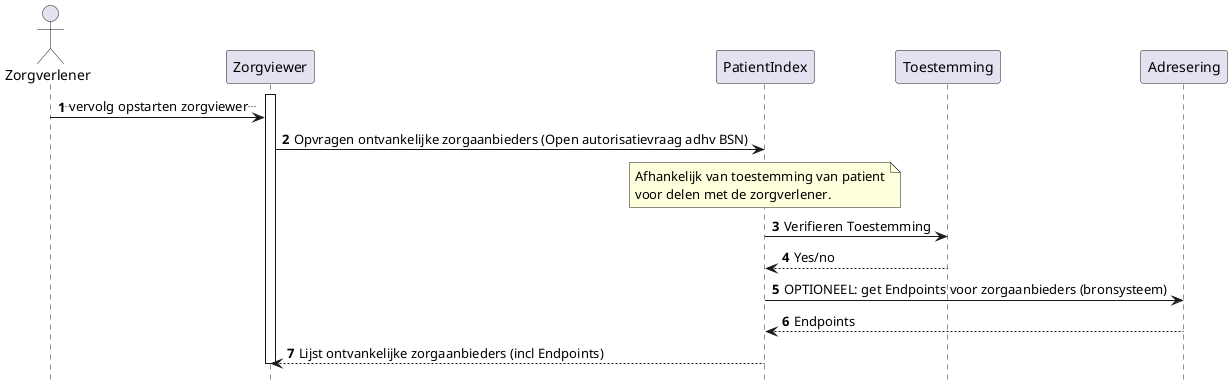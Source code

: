 @startuml
hide footbox
autonumber

actor Zorgverlener
participant Zorgviewer
participant PatientIndex
participant Toestemming
participant Adresering

activate Zorgviewer
Zorgverlener->Zorgviewer: ..vervolg opstarten zorgviewer..
Zorgviewer->PatientIndex: Opvragen ontvankelijke zorgaanbieders (Open autorisatievraag adhv BSN)
note over PatientIndex: Afhankelijk van toestemming van patient\nvoor delen met de zorgverlener.
PatientIndex->Toestemming: Verifieren Toestemming
Toestemming-->PatientIndex: Yes/no
PatientIndex->Adresering: OPTIONEEL: get Endpoints voor zorgaanbieders (bronsysteem)
Adresering-->PatientIndex: Endpoints
PatientIndex-->Zorgviewer: Lijst ontvankelijke zorgaanbieders (incl Endpoints)
deactivate Zorgviewer

@enduml